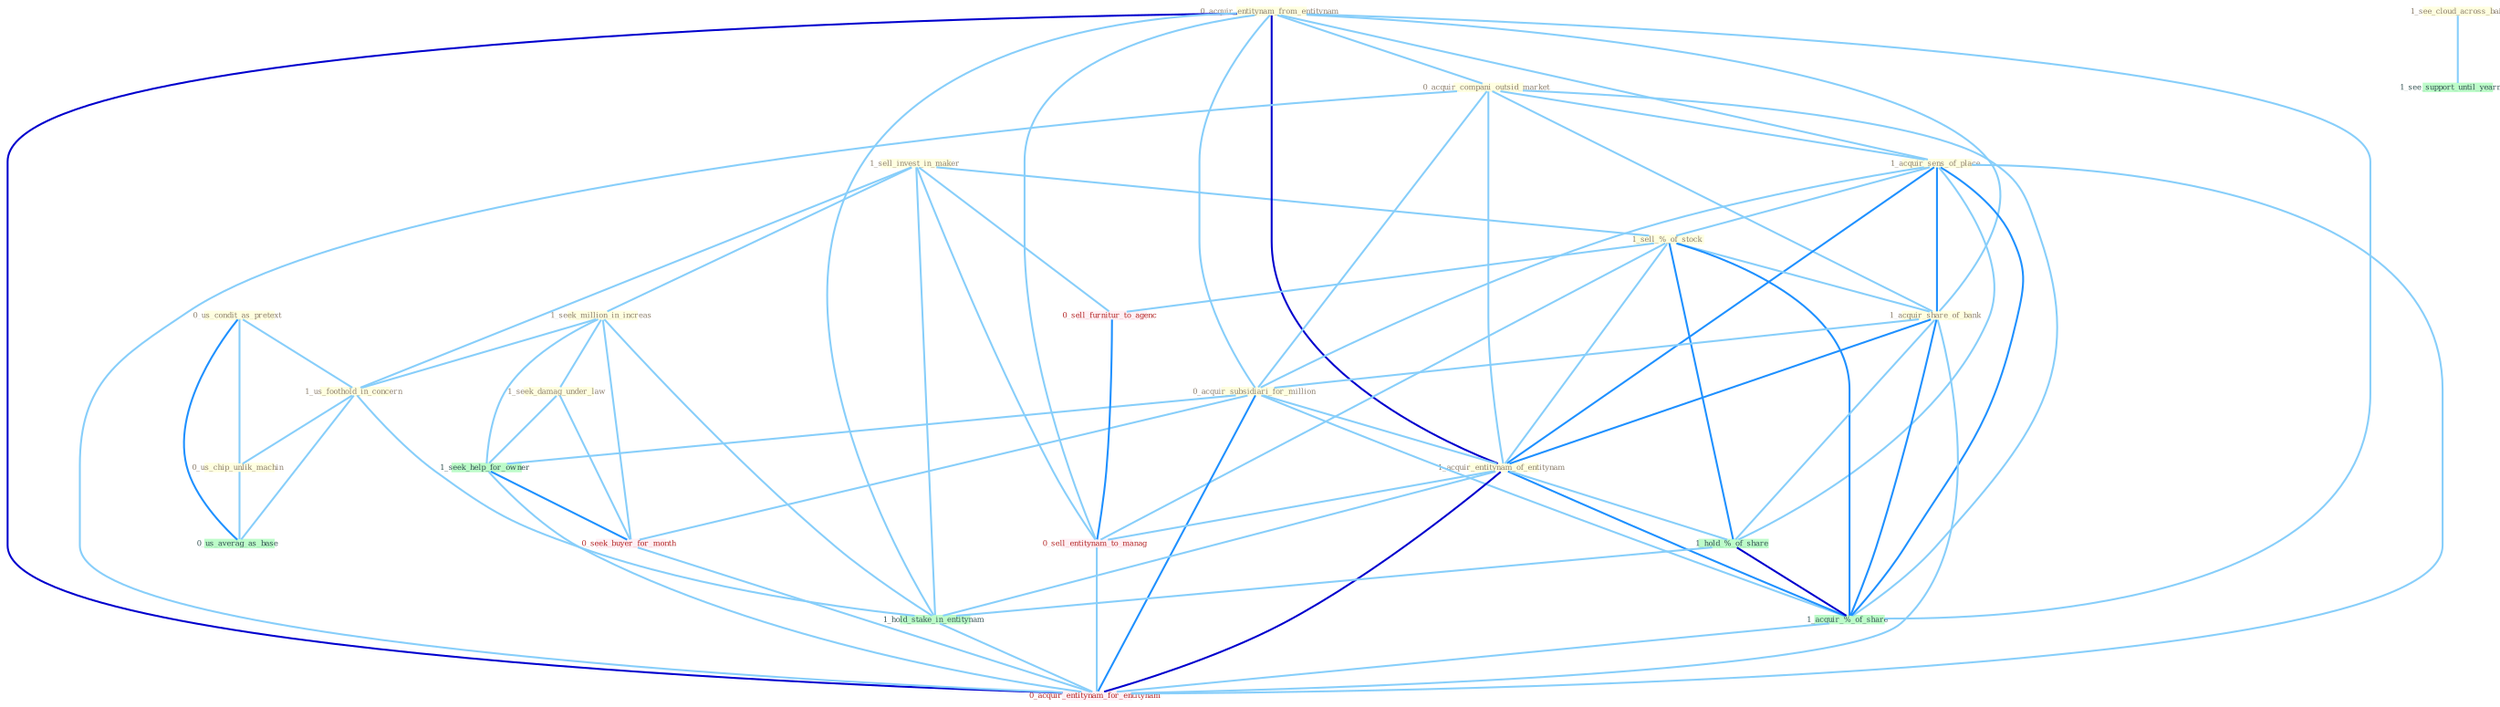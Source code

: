 Graph G{ 
    node
    [shape=polygon,style=filled,width=.5,height=.06,color="#BDFCC9",fixedsize=true,fontsize=4,
    fontcolor="#2f4f4f"];
    {node
    [color="#ffffe0", fontcolor="#8b7d6b"] "0_us_condit_as_pretext " "1_sell_invest_in_maker " "1_see_cloud_across_bai " "0_acquir_entitynam_from_entitynam " "1_seek_million_in_increas " "0_acquir_compani_outsid_market " "1_us_foothold_in_concern " "1_acquir_sens_of_place " "1_sell_%_of_stock " "1_acquir_share_of_bank " "1_seek_damag_under_law " "0_acquir_subsidiari_for_million " "0_us_chip_unlik_machin " "1_acquir_entitynam_of_entitynam "}
{node [color="#fff0f5", fontcolor="#b22222"] "0_seek_buyer_for_month " "0_sell_furnitur_to_agenc " "0_sell_entitynam_to_manag " "0_acquir_entitynam_for_entitynam "}
edge [color="#B0E2FF"];

	"0_us_condit_as_pretext " -- "1_us_foothold_in_concern " [w="1", color="#87cefa" ];
	"0_us_condit_as_pretext " -- "0_us_chip_unlik_machin " [w="1", color="#87cefa" ];
	"0_us_condit_as_pretext " -- "0_us_averag_as_base " [w="2", color="#1e90ff" , len=0.8];
	"1_sell_invest_in_maker " -- "1_seek_million_in_increas " [w="1", color="#87cefa" ];
	"1_sell_invest_in_maker " -- "1_us_foothold_in_concern " [w="1", color="#87cefa" ];
	"1_sell_invest_in_maker " -- "1_sell_%_of_stock " [w="1", color="#87cefa" ];
	"1_sell_invest_in_maker " -- "1_hold_stake_in_entitynam " [w="1", color="#87cefa" ];
	"1_sell_invest_in_maker " -- "0_sell_furnitur_to_agenc " [w="1", color="#87cefa" ];
	"1_sell_invest_in_maker " -- "0_sell_entitynam_to_manag " [w="1", color="#87cefa" ];
	"1_see_cloud_across_bai " -- "1_see_support_until_yearnum " [w="1", color="#87cefa" ];
	"0_acquir_entitynam_from_entitynam " -- "0_acquir_compani_outsid_market " [w="1", color="#87cefa" ];
	"0_acquir_entitynam_from_entitynam " -- "1_acquir_sens_of_place " [w="1", color="#87cefa" ];
	"0_acquir_entitynam_from_entitynam " -- "1_acquir_share_of_bank " [w="1", color="#87cefa" ];
	"0_acquir_entitynam_from_entitynam " -- "0_acquir_subsidiari_for_million " [w="1", color="#87cefa" ];
	"0_acquir_entitynam_from_entitynam " -- "1_acquir_entitynam_of_entitynam " [w="3", color="#0000cd" , len=0.6];
	"0_acquir_entitynam_from_entitynam " -- "1_hold_stake_in_entitynam " [w="1", color="#87cefa" ];
	"0_acquir_entitynam_from_entitynam " -- "1_acquir_%_of_share " [w="1", color="#87cefa" ];
	"0_acquir_entitynam_from_entitynam " -- "0_sell_entitynam_to_manag " [w="1", color="#87cefa" ];
	"0_acquir_entitynam_from_entitynam " -- "0_acquir_entitynam_for_entitynam " [w="3", color="#0000cd" , len=0.6];
	"1_seek_million_in_increas " -- "1_us_foothold_in_concern " [w="1", color="#87cefa" ];
	"1_seek_million_in_increas " -- "1_seek_damag_under_law " [w="1", color="#87cefa" ];
	"1_seek_million_in_increas " -- "1_hold_stake_in_entitynam " [w="1", color="#87cefa" ];
	"1_seek_million_in_increas " -- "1_seek_help_for_owner " [w="1", color="#87cefa" ];
	"1_seek_million_in_increas " -- "0_seek_buyer_for_month " [w="1", color="#87cefa" ];
	"0_acquir_compani_outsid_market " -- "1_acquir_sens_of_place " [w="1", color="#87cefa" ];
	"0_acquir_compani_outsid_market " -- "1_acquir_share_of_bank " [w="1", color="#87cefa" ];
	"0_acquir_compani_outsid_market " -- "0_acquir_subsidiari_for_million " [w="1", color="#87cefa" ];
	"0_acquir_compani_outsid_market " -- "1_acquir_entitynam_of_entitynam " [w="1", color="#87cefa" ];
	"0_acquir_compani_outsid_market " -- "1_acquir_%_of_share " [w="1", color="#87cefa" ];
	"0_acquir_compani_outsid_market " -- "0_acquir_entitynam_for_entitynam " [w="1", color="#87cefa" ];
	"1_us_foothold_in_concern " -- "0_us_chip_unlik_machin " [w="1", color="#87cefa" ];
	"1_us_foothold_in_concern " -- "1_hold_stake_in_entitynam " [w="1", color="#87cefa" ];
	"1_us_foothold_in_concern " -- "0_us_averag_as_base " [w="1", color="#87cefa" ];
	"1_acquir_sens_of_place " -- "1_sell_%_of_stock " [w="1", color="#87cefa" ];
	"1_acquir_sens_of_place " -- "1_acquir_share_of_bank " [w="2", color="#1e90ff" , len=0.8];
	"1_acquir_sens_of_place " -- "0_acquir_subsidiari_for_million " [w="1", color="#87cefa" ];
	"1_acquir_sens_of_place " -- "1_acquir_entitynam_of_entitynam " [w="2", color="#1e90ff" , len=0.8];
	"1_acquir_sens_of_place " -- "1_hold_%_of_share " [w="1", color="#87cefa" ];
	"1_acquir_sens_of_place " -- "1_acquir_%_of_share " [w="2", color="#1e90ff" , len=0.8];
	"1_acquir_sens_of_place " -- "0_acquir_entitynam_for_entitynam " [w="1", color="#87cefa" ];
	"1_sell_%_of_stock " -- "1_acquir_share_of_bank " [w="1", color="#87cefa" ];
	"1_sell_%_of_stock " -- "1_acquir_entitynam_of_entitynam " [w="1", color="#87cefa" ];
	"1_sell_%_of_stock " -- "1_hold_%_of_share " [w="2", color="#1e90ff" , len=0.8];
	"1_sell_%_of_stock " -- "1_acquir_%_of_share " [w="2", color="#1e90ff" , len=0.8];
	"1_sell_%_of_stock " -- "0_sell_furnitur_to_agenc " [w="1", color="#87cefa" ];
	"1_sell_%_of_stock " -- "0_sell_entitynam_to_manag " [w="1", color="#87cefa" ];
	"1_acquir_share_of_bank " -- "0_acquir_subsidiari_for_million " [w="1", color="#87cefa" ];
	"1_acquir_share_of_bank " -- "1_acquir_entitynam_of_entitynam " [w="2", color="#1e90ff" , len=0.8];
	"1_acquir_share_of_bank " -- "1_hold_%_of_share " [w="1", color="#87cefa" ];
	"1_acquir_share_of_bank " -- "1_acquir_%_of_share " [w="2", color="#1e90ff" , len=0.8];
	"1_acquir_share_of_bank " -- "0_acquir_entitynam_for_entitynam " [w="1", color="#87cefa" ];
	"1_seek_damag_under_law " -- "1_seek_help_for_owner " [w="1", color="#87cefa" ];
	"1_seek_damag_under_law " -- "0_seek_buyer_for_month " [w="1", color="#87cefa" ];
	"0_acquir_subsidiari_for_million " -- "1_acquir_entitynam_of_entitynam " [w="1", color="#87cefa" ];
	"0_acquir_subsidiari_for_million " -- "1_seek_help_for_owner " [w="1", color="#87cefa" ];
	"0_acquir_subsidiari_for_million " -- "0_seek_buyer_for_month " [w="1", color="#87cefa" ];
	"0_acquir_subsidiari_for_million " -- "1_acquir_%_of_share " [w="1", color="#87cefa" ];
	"0_acquir_subsidiari_for_million " -- "0_acquir_entitynam_for_entitynam " [w="2", color="#1e90ff" , len=0.8];
	"0_us_chip_unlik_machin " -- "0_us_averag_as_base " [w="1", color="#87cefa" ];
	"1_acquir_entitynam_of_entitynam " -- "1_hold_%_of_share " [w="1", color="#87cefa" ];
	"1_acquir_entitynam_of_entitynam " -- "1_hold_stake_in_entitynam " [w="1", color="#87cefa" ];
	"1_acquir_entitynam_of_entitynam " -- "1_acquir_%_of_share " [w="2", color="#1e90ff" , len=0.8];
	"1_acquir_entitynam_of_entitynam " -- "0_sell_entitynam_to_manag " [w="1", color="#87cefa" ];
	"1_acquir_entitynam_of_entitynam " -- "0_acquir_entitynam_for_entitynam " [w="3", color="#0000cd" , len=0.6];
	"1_hold_%_of_share " -- "1_hold_stake_in_entitynam " [w="1", color="#87cefa" ];
	"1_hold_%_of_share " -- "1_acquir_%_of_share " [w="3", color="#0000cd" , len=0.6];
	"1_hold_stake_in_entitynam " -- "0_acquir_entitynam_for_entitynam " [w="1", color="#87cefa" ];
	"1_seek_help_for_owner " -- "0_seek_buyer_for_month " [w="2", color="#1e90ff" , len=0.8];
	"1_seek_help_for_owner " -- "0_acquir_entitynam_for_entitynam " [w="1", color="#87cefa" ];
	"0_seek_buyer_for_month " -- "0_acquir_entitynam_for_entitynam " [w="1", color="#87cefa" ];
	"1_acquir_%_of_share " -- "0_acquir_entitynam_for_entitynam " [w="1", color="#87cefa" ];
	"0_sell_furnitur_to_agenc " -- "0_sell_entitynam_to_manag " [w="2", color="#1e90ff" , len=0.8];
	"0_sell_entitynam_to_manag " -- "0_acquir_entitynam_for_entitynam " [w="1", color="#87cefa" ];
}